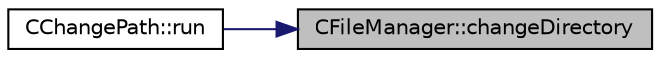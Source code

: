 digraph "CFileManager::changeDirectory"
{
 // LATEX_PDF_SIZE
  edge [fontname="Helvetica",fontsize="10",labelfontname="Helvetica",labelfontsize="10"];
  node [fontname="Helvetica",fontsize="10",shape=record];
  rankdir="RL";
  Node1 [label="CFileManager::changeDirectory",height=0.2,width=0.4,color="black", fillcolor="grey75", style="filled", fontcolor="black",tooltip=" "];
  Node1 -> Node2 [dir="back",color="midnightblue",fontsize="10",style="solid",fontname="Helvetica"];
  Node2 [label="CChangePath::run",height=0.2,width=0.4,color="black", fillcolor="white", style="filled",URL="$classCChangePath.html#a67c7673bcf90bb86f4d366446b11bb2d",tooltip=" "];
}
